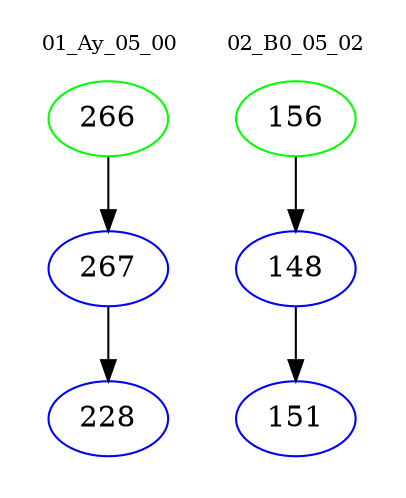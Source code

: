 digraph{
subgraph cluster_0 {
color = white
label = "01_Ay_05_00";
fontsize=10;
T0_266 [label="266", color="green"]
T0_266 -> T0_267 [color="black"]
T0_267 [label="267", color="blue"]
T0_267 -> T0_228 [color="black"]
T0_228 [label="228", color="blue"]
}
subgraph cluster_1 {
color = white
label = "02_B0_05_02";
fontsize=10;
T1_156 [label="156", color="green"]
T1_156 -> T1_148 [color="black"]
T1_148 [label="148", color="blue"]
T1_148 -> T1_151 [color="black"]
T1_151 [label="151", color="blue"]
}
}
